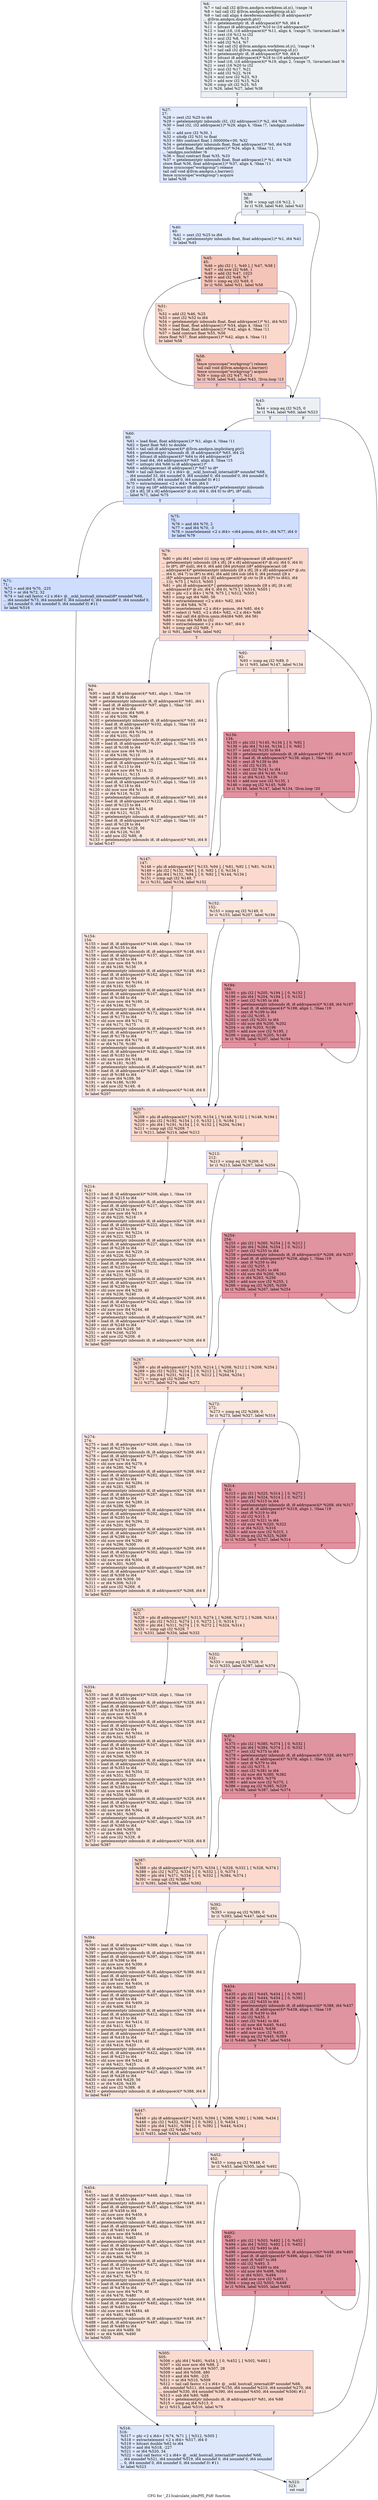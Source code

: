 digraph "CFG for '_Z13calculate_idmPfS_Piifi' function" {
	label="CFG for '_Z13calculate_idmPfS_Piifi' function";

	Node0x5866280 [shape=record,color="#3d50c3ff", style=filled, fillcolor="#d6dce470",label="{%6:\l  %7 = tail call i32 @llvm.amdgcn.workitem.id.x(), !range !4\l  %8 = tail call i32 @llvm.amdgcn.workgroup.id.x()\l  %9 = tail call align 4 dereferenceable(64) i8 addrspace(4)*\l... @llvm.amdgcn.dispatch.ptr()\l  %10 = getelementptr i8, i8 addrspace(4)* %9, i64 4\l  %11 = bitcast i8 addrspace(4)* %10 to i16 addrspace(4)*\l  %12 = load i16, i16 addrspace(4)* %11, align 4, !range !5, !invariant.load !6\l  %13 = zext i16 %12 to i32\l  %14 = mul i32 %8, %13\l  %15 = add i32 %14, %7\l  %16 = tail call i32 @llvm.amdgcn.workitem.id.y(), !range !4\l  %17 = tail call i32 @llvm.amdgcn.workgroup.id.y()\l  %18 = getelementptr i8, i8 addrspace(4)* %9, i64 6\l  %19 = bitcast i8 addrspace(4)* %18 to i16 addrspace(4)*\l  %20 = load i16, i16 addrspace(4)* %19, align 2, !range !5, !invariant.load !6\l  %21 = zext i16 %20 to i32\l  %22 = mul i32 %17, %21\l  %23 = add i32 %22, %16\l  %24 = mul nsw i32 %23, %3\l  %25 = add nsw i32 %15, %24\l  %26 = icmp ult i32 %25, %5\l  br i1 %26, label %27, label %38\l|{<s0>T|<s1>F}}"];
	Node0x5866280:s0 -> Node0x5869cb0;
	Node0x5866280:s1 -> Node0x5869d40;
	Node0x5869cb0 [shape=record,color="#3d50c3ff", style=filled, fillcolor="#bbd1f870",label="{%27:\l27:                                               \l  %28 = zext i32 %25 to i64\l  %29 = getelementptr inbounds i32, i32 addrspace(1)* %2, i64 %28\l  %30 = load i32, i32 addrspace(1)* %29, align 4, !tbaa !7, !amdgpu.noclobber\l... !6\l  %31 = add nsw i32 %30, 1\l  %32 = sitofp i32 %31 to float\l  %33 = fdiv contract float 1.000000e+00, %32\l  %34 = getelementptr inbounds float, float addrspace(1)* %0, i64 %28\l  %35 = load float, float addrspace(1)* %34, align 4, !tbaa !11,\l... !amdgpu.noclobber !6\l  %36 = fmul contract float %35, %33\l  %37 = getelementptr inbounds float, float addrspace(1)* %1, i64 %28\l  store float %36, float addrspace(1)* %37, align 4, !tbaa !11\l  fence syncscope(\"workgroup\") release\l  tail call void @llvm.amdgcn.s.barrier()\l  fence syncscope(\"workgroup\") acquire\l  br label %38\l}"];
	Node0x5869cb0 -> Node0x5869d40;
	Node0x5869d40 [shape=record,color="#3d50c3ff", style=filled, fillcolor="#d6dce470",label="{%38:\l38:                                               \l  %39 = icmp ugt i16 %12, 1\l  br i1 %39, label %40, label %43\l|{<s0>T|<s1>F}}"];
	Node0x5869d40:s0 -> Node0x586bcc0;
	Node0x5869d40:s1 -> Node0x586bd10;
	Node0x586bcc0 [shape=record,color="#3d50c3ff", style=filled, fillcolor="#bbd1f870",label="{%40:\l40:                                               \l  %41 = zext i32 %25 to i64\l  %42 = getelementptr inbounds float, float addrspace(1)* %1, i64 %41\l  br label %45\l}"];
	Node0x586bcc0 -> Node0x586bf60;
	Node0x586bd10 [shape=record,color="#3d50c3ff", style=filled, fillcolor="#d6dce470",label="{%43:\l43:                                               \l  %44 = icmp eq i32 %25, 0\l  br i1 %44, label %60, label %523\l|{<s0>T|<s1>F}}"];
	Node0x586bd10:s0 -> Node0x586c0e0;
	Node0x586bd10:s1 -> Node0x586c130;
	Node0x586bf60 [shape=record,color="#3d50c3ff", style=filled, fillcolor="#e97a5f70",label="{%45:\l45:                                               \l  %46 = phi i32 [ 1, %40 ], [ %47, %58 ]\l  %47 = shl nsw i32 %46, 1\l  %48 = add i32 %47, 1023\l  %49 = and i32 %48, %7\l  %50 = icmp eq i32 %49, 0\l  br i1 %50, label %51, label %58\l|{<s0>T|<s1>F}}"];
	Node0x586bf60:s0 -> Node0x586c620;
	Node0x586bf60:s1 -> Node0x586c2a0;
	Node0x586c620 [shape=record,color="#3d50c3ff", style=filled, fillcolor="#f7ac8e70",label="{%51:\l51:                                               \l  %52 = add i32 %46, %25\l  %53 = zext i32 %52 to i64\l  %54 = getelementptr inbounds float, float addrspace(1)* %1, i64 %53\l  %55 = load float, float addrspace(1)* %54, align 4, !tbaa !11\l  %56 = load float, float addrspace(1)* %42, align 4, !tbaa !11\l  %57 = fadd contract float %55, %56\l  store float %57, float addrspace(1)* %42, align 4, !tbaa !11\l  br label %58\l}"];
	Node0x586c620 -> Node0x586c2a0;
	Node0x586c2a0 [shape=record,color="#3d50c3ff", style=filled, fillcolor="#e97a5f70",label="{%58:\l58:                                               \l  fence syncscope(\"workgroup\") release\l  tail call void @llvm.amdgcn.s.barrier()\l  fence syncscope(\"workgroup\") acquire\l  %59 = icmp ult i32 %47, %13\l  br i1 %59, label %45, label %43, !llvm.loop !13\l|{<s0>T|<s1>F}}"];
	Node0x586c2a0:s0 -> Node0x586bf60;
	Node0x586c2a0:s1 -> Node0x586bd10;
	Node0x586c0e0 [shape=record,color="#3d50c3ff", style=filled, fillcolor="#b2ccfb70",label="{%60:\l60:                                               \l  %61 = load float, float addrspace(1)* %1, align 4, !tbaa !11\l  %62 = fpext float %61 to double\l  %63 = tail call i8 addrspace(4)* @llvm.amdgcn.implicitarg.ptr()\l  %64 = getelementptr inbounds i8, i8 addrspace(4)* %63, i64 24\l  %65 = bitcast i8 addrspace(4)* %64 to i64 addrspace(4)*\l  %66 = load i64, i64 addrspace(4)* %65, align 8, !tbaa !15\l  %67 = inttoptr i64 %66 to i8 addrspace(1)*\l  %68 = addrspacecast i8 addrspace(1)* %67 to i8*\l  %69 = tail call fastcc \<2 x i64\> @__ockl_hostcall_internal(i8* noundef %68,\l... i64 noundef 33, i64 noundef 0, i64 noundef 0, i64 noundef 0, i64 noundef 0,\l... i64 noundef 0, i64 noundef 0, i64 noundef 0) #11\l  %70 = extractelement \<2 x i64\> %69, i64 0\l  br i1 icmp eq (i8* addrspacecast (i8 addrspace(4)* getelementptr inbounds\l... ([8 x i8], [8 x i8] addrspace(4)* @.str, i64 0, i64 0) to i8*), i8* null),\l... label %71, label %75\l|{<s0>T|<s1>F}}"];
	Node0x586c0e0:s0 -> Node0x586dfc0;
	Node0x586c0e0:s1 -> Node0x586e9b0;
	Node0x586dfc0 [shape=record,color="#3d50c3ff", style=filled, fillcolor="#93b5fe70",label="{%71:\l71:                                               \l  %72 = and i64 %70, -225\l  %73 = or i64 %72, 32\l  %74 = tail call fastcc \<2 x i64\> @__ockl_hostcall_internal(i8* noundef %68,\l... i64 noundef %73, i64 noundef 0, i64 noundef 0, i64 noundef 0, i64 noundef 0,\l... i64 noundef 0, i64 noundef 0, i64 noundef 0) #11\l  br label %516\l}"];
	Node0x586dfc0 -> Node0x586ec90;
	Node0x586e9b0 [shape=record,color="#3d50c3ff", style=filled, fillcolor="#93b5fe70",label="{%75:\l75:                                               \l  %76 = and i64 %70, 2\l  %77 = and i64 %70, -3\l  %78 = insertelement \<2 x i64\> \<i64 poison, i64 0\>, i64 %77, i64 0\l  br label %79\l}"];
	Node0x586e9b0 -> Node0x586f830;
	Node0x586f830 [shape=record,color="#3d50c3ff", style=filled, fillcolor="#f7ac8e70",label="{%79:\l79:                                               \l  %80 = phi i64 [ select (i1 icmp eq (i8* addrspacecast (i8 addrspace(4)*\l... getelementptr inbounds ([8 x i8], [8 x i8] addrspace(4)* @.str, i64 0, i64 0)\l... to i8*), i8* null), i64 0, i64 add (i64 ptrtoint (i8* addrspacecast (i8\l... addrspace(4)* getelementptr inbounds ([8 x i8], [8 x i8] addrspace(4)* @.str,\l... i64 0, i64 7) to i8*) to i64), i64 add (i64 sub (i64 0, i64 ptrtoint ([8 x\l... i8]* addrspacecast ([8 x i8] addrspace(4)* @.str to [8 x i8]*) to i64)), i64\l... 1))), %75 ], [ %513, %505 ]\l  %81 = phi i8 addrspace(4)* [ getelementptr inbounds ([8 x i8], [8 x i8]\l... addrspace(4)* @.str, i64 0, i64 0), %75 ], [ %514, %505 ]\l  %82 = phi \<2 x i64\> [ %78, %75 ], [ %512, %505 ]\l  %83 = icmp ugt i64 %80, 56\l  %84 = extractelement \<2 x i64\> %82, i64 0\l  %85 = or i64 %84, %76\l  %86 = insertelement \<2 x i64\> poison, i64 %85, i64 0\l  %87 = select i1 %83, \<2 x i64\> %82, \<2 x i64\> %86\l  %88 = tail call i64 @llvm.umin.i64(i64 %80, i64 56)\l  %89 = trunc i64 %88 to i32\l  %90 = extractelement \<2 x i64\> %87, i64 0\l  %91 = icmp ugt i32 %89, 7\l  br i1 %91, label %94, label %92\l|{<s0>T|<s1>F}}"];
	Node0x586f830:s0 -> Node0x58707a0;
	Node0x586f830:s1 -> Node0x5870830;
	Node0x5870830 [shape=record,color="#3d50c3ff", style=filled, fillcolor="#f3c7b170",label="{%92:\l92:                                               \l  %93 = icmp eq i32 %89, 0\l  br i1 %93, label %147, label %134\l|{<s0>T|<s1>F}}"];
	Node0x5870830:s0 -> Node0x5870a00;
	Node0x5870830:s1 -> Node0x5870a50;
	Node0x58707a0 [shape=record,color="#3d50c3ff", style=filled, fillcolor="#f3c7b170",label="{%94:\l94:                                               \l  %95 = load i8, i8 addrspace(4)* %81, align 1, !tbaa !19\l  %96 = zext i8 %95 to i64\l  %97 = getelementptr inbounds i8, i8 addrspace(4)* %81, i64 1\l  %98 = load i8, i8 addrspace(4)* %97, align 1, !tbaa !19\l  %99 = zext i8 %98 to i64\l  %100 = shl nuw nsw i64 %99, 8\l  %101 = or i64 %100, %96\l  %102 = getelementptr inbounds i8, i8 addrspace(4)* %81, i64 2\l  %103 = load i8, i8 addrspace(4)* %102, align 1, !tbaa !19\l  %104 = zext i8 %103 to i64\l  %105 = shl nuw nsw i64 %104, 16\l  %106 = or i64 %101, %105\l  %107 = getelementptr inbounds i8, i8 addrspace(4)* %81, i64 3\l  %108 = load i8, i8 addrspace(4)* %107, align 1, !tbaa !19\l  %109 = zext i8 %108 to i64\l  %110 = shl nuw nsw i64 %109, 24\l  %111 = or i64 %106, %110\l  %112 = getelementptr inbounds i8, i8 addrspace(4)* %81, i64 4\l  %113 = load i8, i8 addrspace(4)* %112, align 1, !tbaa !19\l  %114 = zext i8 %113 to i64\l  %115 = shl nuw nsw i64 %114, 32\l  %116 = or i64 %111, %115\l  %117 = getelementptr inbounds i8, i8 addrspace(4)* %81, i64 5\l  %118 = load i8, i8 addrspace(4)* %117, align 1, !tbaa !19\l  %119 = zext i8 %118 to i64\l  %120 = shl nuw nsw i64 %119, 40\l  %121 = or i64 %116, %120\l  %122 = getelementptr inbounds i8, i8 addrspace(4)* %81, i64 6\l  %123 = load i8, i8 addrspace(4)* %122, align 1, !tbaa !19\l  %124 = zext i8 %123 to i64\l  %125 = shl nuw nsw i64 %124, 48\l  %126 = or i64 %121, %125\l  %127 = getelementptr inbounds i8, i8 addrspace(4)* %81, i64 7\l  %128 = load i8, i8 addrspace(4)* %127, align 1, !tbaa !19\l  %129 = zext i8 %128 to i64\l  %130 = shl nuw i64 %129, 56\l  %131 = or i64 %126, %130\l  %132 = add nsw i32 %89, -8\l  %133 = getelementptr inbounds i8, i8 addrspace(4)* %81, i64 8\l  br label %147\l}"];
	Node0x58707a0 -> Node0x5870a00;
	Node0x5870a50 [shape=record,color="#b70d28ff", style=filled, fillcolor="#b70d2870",label="{%134:\l134:                                              \l  %135 = phi i32 [ %145, %134 ], [ 0, %92 ]\l  %136 = phi i64 [ %144, %134 ], [ 0, %92 ]\l  %137 = zext i32 %135 to i64\l  %138 = getelementptr inbounds i8, i8 addrspace(4)* %81, i64 %137\l  %139 = load i8, i8 addrspace(4)* %138, align 1, !tbaa !19\l  %140 = zext i8 %139 to i64\l  %141 = shl i32 %135, 3\l  %142 = zext i32 %141 to i64\l  %143 = shl nuw i64 %140, %142\l  %144 = or i64 %143, %136\l  %145 = add nuw nsw i32 %135, 1\l  %146 = icmp eq i32 %145, %89\l  br i1 %146, label %147, label %134, !llvm.loop !20\l|{<s0>T|<s1>F}}"];
	Node0x5870a50:s0 -> Node0x5870a00;
	Node0x5870a50:s1 -> Node0x5870a50;
	Node0x5870a00 [shape=record,color="#3d50c3ff", style=filled, fillcolor="#f7ac8e70",label="{%147:\l147:                                              \l  %148 = phi i8 addrspace(4)* [ %133, %94 ], [ %81, %92 ], [ %81, %134 ]\l  %149 = phi i32 [ %132, %94 ], [ 0, %92 ], [ 0, %134 ]\l  %150 = phi i64 [ %131, %94 ], [ 0, %92 ], [ %144, %134 ]\l  %151 = icmp ugt i32 %149, 7\l  br i1 %151, label %154, label %152\l|{<s0>T|<s1>F}}"];
	Node0x5870a00:s0 -> Node0x5873890;
	Node0x5870a00:s1 -> Node0x58738e0;
	Node0x58738e0 [shape=record,color="#3d50c3ff", style=filled, fillcolor="#f3c7b170",label="{%152:\l152:                                              \l  %153 = icmp eq i32 %149, 0\l  br i1 %153, label %207, label %194\l|{<s0>T|<s1>F}}"];
	Node0x58738e0:s0 -> Node0x5873ab0;
	Node0x58738e0:s1 -> Node0x5873b00;
	Node0x5873890 [shape=record,color="#3d50c3ff", style=filled, fillcolor="#f3c7b170",label="{%154:\l154:                                              \l  %155 = load i8, i8 addrspace(4)* %148, align 1, !tbaa !19\l  %156 = zext i8 %155 to i64\l  %157 = getelementptr inbounds i8, i8 addrspace(4)* %148, i64 1\l  %158 = load i8, i8 addrspace(4)* %157, align 1, !tbaa !19\l  %159 = zext i8 %158 to i64\l  %160 = shl nuw nsw i64 %159, 8\l  %161 = or i64 %160, %156\l  %162 = getelementptr inbounds i8, i8 addrspace(4)* %148, i64 2\l  %163 = load i8, i8 addrspace(4)* %162, align 1, !tbaa !19\l  %164 = zext i8 %163 to i64\l  %165 = shl nuw nsw i64 %164, 16\l  %166 = or i64 %161, %165\l  %167 = getelementptr inbounds i8, i8 addrspace(4)* %148, i64 3\l  %168 = load i8, i8 addrspace(4)* %167, align 1, !tbaa !19\l  %169 = zext i8 %168 to i64\l  %170 = shl nuw nsw i64 %169, 24\l  %171 = or i64 %166, %170\l  %172 = getelementptr inbounds i8, i8 addrspace(4)* %148, i64 4\l  %173 = load i8, i8 addrspace(4)* %172, align 1, !tbaa !19\l  %174 = zext i8 %173 to i64\l  %175 = shl nuw nsw i64 %174, 32\l  %176 = or i64 %171, %175\l  %177 = getelementptr inbounds i8, i8 addrspace(4)* %148, i64 5\l  %178 = load i8, i8 addrspace(4)* %177, align 1, !tbaa !19\l  %179 = zext i8 %178 to i64\l  %180 = shl nuw nsw i64 %179, 40\l  %181 = or i64 %176, %180\l  %182 = getelementptr inbounds i8, i8 addrspace(4)* %148, i64 6\l  %183 = load i8, i8 addrspace(4)* %182, align 1, !tbaa !19\l  %184 = zext i8 %183 to i64\l  %185 = shl nuw nsw i64 %184, 48\l  %186 = or i64 %181, %185\l  %187 = getelementptr inbounds i8, i8 addrspace(4)* %148, i64 7\l  %188 = load i8, i8 addrspace(4)* %187, align 1, !tbaa !19\l  %189 = zext i8 %188 to i64\l  %190 = shl nuw i64 %189, 56\l  %191 = or i64 %186, %190\l  %192 = add nsw i32 %149, -8\l  %193 = getelementptr inbounds i8, i8 addrspace(4)* %148, i64 8\l  br label %207\l}"];
	Node0x5873890 -> Node0x5873ab0;
	Node0x5873b00 [shape=record,color="#b70d28ff", style=filled, fillcolor="#b70d2870",label="{%194:\l194:                                              \l  %195 = phi i32 [ %205, %194 ], [ 0, %152 ]\l  %196 = phi i64 [ %204, %194 ], [ 0, %152 ]\l  %197 = zext i32 %195 to i64\l  %198 = getelementptr inbounds i8, i8 addrspace(4)* %148, i64 %197\l  %199 = load i8, i8 addrspace(4)* %198, align 1, !tbaa !19\l  %200 = zext i8 %199 to i64\l  %201 = shl i32 %195, 3\l  %202 = zext i32 %201 to i64\l  %203 = shl nuw i64 %200, %202\l  %204 = or i64 %203, %196\l  %205 = add nuw nsw i32 %195, 1\l  %206 = icmp eq i32 %205, %149\l  br i1 %206, label %207, label %194\l|{<s0>T|<s1>F}}"];
	Node0x5873b00:s0 -> Node0x5873ab0;
	Node0x5873b00:s1 -> Node0x5873b00;
	Node0x5873ab0 [shape=record,color="#3d50c3ff", style=filled, fillcolor="#f7ac8e70",label="{%207:\l207:                                              \l  %208 = phi i8 addrspace(4)* [ %193, %154 ], [ %148, %152 ], [ %148, %194 ]\l  %209 = phi i32 [ %192, %154 ], [ 0, %152 ], [ 0, %194 ]\l  %210 = phi i64 [ %191, %154 ], [ 0, %152 ], [ %204, %194 ]\l  %211 = icmp ugt i32 %209, 7\l  br i1 %211, label %214, label %212\l|{<s0>T|<s1>F}}"];
	Node0x5873ab0:s0 -> Node0x5875b90;
	Node0x5873ab0:s1 -> Node0x5875be0;
	Node0x5875be0 [shape=record,color="#3d50c3ff", style=filled, fillcolor="#f3c7b170",label="{%212:\l212:                                              \l  %213 = icmp eq i32 %209, 0\l  br i1 %213, label %267, label %254\l|{<s0>T|<s1>F}}"];
	Node0x5875be0:s0 -> Node0x5875d70;
	Node0x5875be0:s1 -> Node0x5875dc0;
	Node0x5875b90 [shape=record,color="#3d50c3ff", style=filled, fillcolor="#f3c7b170",label="{%214:\l214:                                              \l  %215 = load i8, i8 addrspace(4)* %208, align 1, !tbaa !19\l  %216 = zext i8 %215 to i64\l  %217 = getelementptr inbounds i8, i8 addrspace(4)* %208, i64 1\l  %218 = load i8, i8 addrspace(4)* %217, align 1, !tbaa !19\l  %219 = zext i8 %218 to i64\l  %220 = shl nuw nsw i64 %219, 8\l  %221 = or i64 %220, %216\l  %222 = getelementptr inbounds i8, i8 addrspace(4)* %208, i64 2\l  %223 = load i8, i8 addrspace(4)* %222, align 1, !tbaa !19\l  %224 = zext i8 %223 to i64\l  %225 = shl nuw nsw i64 %224, 16\l  %226 = or i64 %221, %225\l  %227 = getelementptr inbounds i8, i8 addrspace(4)* %208, i64 3\l  %228 = load i8, i8 addrspace(4)* %227, align 1, !tbaa !19\l  %229 = zext i8 %228 to i64\l  %230 = shl nuw nsw i64 %229, 24\l  %231 = or i64 %226, %230\l  %232 = getelementptr inbounds i8, i8 addrspace(4)* %208, i64 4\l  %233 = load i8, i8 addrspace(4)* %232, align 1, !tbaa !19\l  %234 = zext i8 %233 to i64\l  %235 = shl nuw nsw i64 %234, 32\l  %236 = or i64 %231, %235\l  %237 = getelementptr inbounds i8, i8 addrspace(4)* %208, i64 5\l  %238 = load i8, i8 addrspace(4)* %237, align 1, !tbaa !19\l  %239 = zext i8 %238 to i64\l  %240 = shl nuw nsw i64 %239, 40\l  %241 = or i64 %236, %240\l  %242 = getelementptr inbounds i8, i8 addrspace(4)* %208, i64 6\l  %243 = load i8, i8 addrspace(4)* %242, align 1, !tbaa !19\l  %244 = zext i8 %243 to i64\l  %245 = shl nuw nsw i64 %244, 48\l  %246 = or i64 %241, %245\l  %247 = getelementptr inbounds i8, i8 addrspace(4)* %208, i64 7\l  %248 = load i8, i8 addrspace(4)* %247, align 1, !tbaa !19\l  %249 = zext i8 %248 to i64\l  %250 = shl nuw i64 %249, 56\l  %251 = or i64 %246, %250\l  %252 = add nsw i32 %209, -8\l  %253 = getelementptr inbounds i8, i8 addrspace(4)* %208, i64 8\l  br label %267\l}"];
	Node0x5875b90 -> Node0x5875d70;
	Node0x5875dc0 [shape=record,color="#b70d28ff", style=filled, fillcolor="#b70d2870",label="{%254:\l254:                                              \l  %255 = phi i32 [ %265, %254 ], [ 0, %212 ]\l  %256 = phi i64 [ %264, %254 ], [ 0, %212 ]\l  %257 = zext i32 %255 to i64\l  %258 = getelementptr inbounds i8, i8 addrspace(4)* %208, i64 %257\l  %259 = load i8, i8 addrspace(4)* %258, align 1, !tbaa !19\l  %260 = zext i8 %259 to i64\l  %261 = shl i32 %255, 3\l  %262 = zext i32 %261 to i64\l  %263 = shl nuw i64 %260, %262\l  %264 = or i64 %263, %256\l  %265 = add nuw nsw i32 %255, 1\l  %266 = icmp eq i32 %265, %209\l  br i1 %266, label %267, label %254\l|{<s0>T|<s1>F}}"];
	Node0x5875dc0:s0 -> Node0x5875d70;
	Node0x5875dc0:s1 -> Node0x5875dc0;
	Node0x5875d70 [shape=record,color="#3d50c3ff", style=filled, fillcolor="#f7ac8e70",label="{%267:\l267:                                              \l  %268 = phi i8 addrspace(4)* [ %253, %214 ], [ %208, %212 ], [ %208, %254 ]\l  %269 = phi i32 [ %252, %214 ], [ 0, %212 ], [ 0, %254 ]\l  %270 = phi i64 [ %251, %214 ], [ 0, %212 ], [ %264, %254 ]\l  %271 = icmp ugt i32 %269, 7\l  br i1 %271, label %274, label %272\l|{<s0>T|<s1>F}}"];
	Node0x5875d70:s0 -> Node0x5878620;
	Node0x5875d70:s1 -> Node0x5878670;
	Node0x5878670 [shape=record,color="#3d50c3ff", style=filled, fillcolor="#f3c7b170",label="{%272:\l272:                                              \l  %273 = icmp eq i32 %269, 0\l  br i1 %273, label %327, label %314\l|{<s0>T|<s1>F}}"];
	Node0x5878670:s0 -> Node0x5878800;
	Node0x5878670:s1 -> Node0x5878850;
	Node0x5878620 [shape=record,color="#3d50c3ff", style=filled, fillcolor="#f3c7b170",label="{%274:\l274:                                              \l  %275 = load i8, i8 addrspace(4)* %268, align 1, !tbaa !19\l  %276 = zext i8 %275 to i64\l  %277 = getelementptr inbounds i8, i8 addrspace(4)* %268, i64 1\l  %278 = load i8, i8 addrspace(4)* %277, align 1, !tbaa !19\l  %279 = zext i8 %278 to i64\l  %280 = shl nuw nsw i64 %279, 8\l  %281 = or i64 %280, %276\l  %282 = getelementptr inbounds i8, i8 addrspace(4)* %268, i64 2\l  %283 = load i8, i8 addrspace(4)* %282, align 1, !tbaa !19\l  %284 = zext i8 %283 to i64\l  %285 = shl nuw nsw i64 %284, 16\l  %286 = or i64 %281, %285\l  %287 = getelementptr inbounds i8, i8 addrspace(4)* %268, i64 3\l  %288 = load i8, i8 addrspace(4)* %287, align 1, !tbaa !19\l  %289 = zext i8 %288 to i64\l  %290 = shl nuw nsw i64 %289, 24\l  %291 = or i64 %286, %290\l  %292 = getelementptr inbounds i8, i8 addrspace(4)* %268, i64 4\l  %293 = load i8, i8 addrspace(4)* %292, align 1, !tbaa !19\l  %294 = zext i8 %293 to i64\l  %295 = shl nuw nsw i64 %294, 32\l  %296 = or i64 %291, %295\l  %297 = getelementptr inbounds i8, i8 addrspace(4)* %268, i64 5\l  %298 = load i8, i8 addrspace(4)* %297, align 1, !tbaa !19\l  %299 = zext i8 %298 to i64\l  %300 = shl nuw nsw i64 %299, 40\l  %301 = or i64 %296, %300\l  %302 = getelementptr inbounds i8, i8 addrspace(4)* %268, i64 6\l  %303 = load i8, i8 addrspace(4)* %302, align 1, !tbaa !19\l  %304 = zext i8 %303 to i64\l  %305 = shl nuw nsw i64 %304, 48\l  %306 = or i64 %301, %305\l  %307 = getelementptr inbounds i8, i8 addrspace(4)* %268, i64 7\l  %308 = load i8, i8 addrspace(4)* %307, align 1, !tbaa !19\l  %309 = zext i8 %308 to i64\l  %310 = shl nuw i64 %309, 56\l  %311 = or i64 %306, %310\l  %312 = add nsw i32 %269, -8\l  %313 = getelementptr inbounds i8, i8 addrspace(4)* %268, i64 8\l  br label %327\l}"];
	Node0x5878620 -> Node0x5878800;
	Node0x5878850 [shape=record,color="#b70d28ff", style=filled, fillcolor="#b70d2870",label="{%314:\l314:                                              \l  %315 = phi i32 [ %325, %314 ], [ 0, %272 ]\l  %316 = phi i64 [ %324, %314 ], [ 0, %272 ]\l  %317 = zext i32 %315 to i64\l  %318 = getelementptr inbounds i8, i8 addrspace(4)* %268, i64 %317\l  %319 = load i8, i8 addrspace(4)* %318, align 1, !tbaa !19\l  %320 = zext i8 %319 to i64\l  %321 = shl i32 %315, 3\l  %322 = zext i32 %321 to i64\l  %323 = shl nuw i64 %320, %322\l  %324 = or i64 %323, %316\l  %325 = add nuw nsw i32 %315, 1\l  %326 = icmp eq i32 %325, %269\l  br i1 %326, label %327, label %314\l|{<s0>T|<s1>F}}"];
	Node0x5878850:s0 -> Node0x5878800;
	Node0x5878850:s1 -> Node0x5878850;
	Node0x5878800 [shape=record,color="#3d50c3ff", style=filled, fillcolor="#f7ac8e70",label="{%327:\l327:                                              \l  %328 = phi i8 addrspace(4)* [ %313, %274 ], [ %268, %272 ], [ %268, %314 ]\l  %329 = phi i32 [ %312, %274 ], [ 0, %272 ], [ 0, %314 ]\l  %330 = phi i64 [ %311, %274 ], [ 0, %272 ], [ %324, %314 ]\l  %331 = icmp ugt i32 %329, 7\l  br i1 %331, label %334, label %332\l|{<s0>T|<s1>F}}"];
	Node0x5878800:s0 -> Node0x587b280;
	Node0x5878800:s1 -> Node0x587b2d0;
	Node0x587b2d0 [shape=record,color="#3d50c3ff", style=filled, fillcolor="#f3c7b170",label="{%332:\l332:                                              \l  %333 = icmp eq i32 %329, 0\l  br i1 %333, label %387, label %374\l|{<s0>T|<s1>F}}"];
	Node0x587b2d0:s0 -> Node0x587b460;
	Node0x587b2d0:s1 -> Node0x587b4b0;
	Node0x587b280 [shape=record,color="#3d50c3ff", style=filled, fillcolor="#f3c7b170",label="{%334:\l334:                                              \l  %335 = load i8, i8 addrspace(4)* %328, align 1, !tbaa !19\l  %336 = zext i8 %335 to i64\l  %337 = getelementptr inbounds i8, i8 addrspace(4)* %328, i64 1\l  %338 = load i8, i8 addrspace(4)* %337, align 1, !tbaa !19\l  %339 = zext i8 %338 to i64\l  %340 = shl nuw nsw i64 %339, 8\l  %341 = or i64 %340, %336\l  %342 = getelementptr inbounds i8, i8 addrspace(4)* %328, i64 2\l  %343 = load i8, i8 addrspace(4)* %342, align 1, !tbaa !19\l  %344 = zext i8 %343 to i64\l  %345 = shl nuw nsw i64 %344, 16\l  %346 = or i64 %341, %345\l  %347 = getelementptr inbounds i8, i8 addrspace(4)* %328, i64 3\l  %348 = load i8, i8 addrspace(4)* %347, align 1, !tbaa !19\l  %349 = zext i8 %348 to i64\l  %350 = shl nuw nsw i64 %349, 24\l  %351 = or i64 %346, %350\l  %352 = getelementptr inbounds i8, i8 addrspace(4)* %328, i64 4\l  %353 = load i8, i8 addrspace(4)* %352, align 1, !tbaa !19\l  %354 = zext i8 %353 to i64\l  %355 = shl nuw nsw i64 %354, 32\l  %356 = or i64 %351, %355\l  %357 = getelementptr inbounds i8, i8 addrspace(4)* %328, i64 5\l  %358 = load i8, i8 addrspace(4)* %357, align 1, !tbaa !19\l  %359 = zext i8 %358 to i64\l  %360 = shl nuw nsw i64 %359, 40\l  %361 = or i64 %356, %360\l  %362 = getelementptr inbounds i8, i8 addrspace(4)* %328, i64 6\l  %363 = load i8, i8 addrspace(4)* %362, align 1, !tbaa !19\l  %364 = zext i8 %363 to i64\l  %365 = shl nuw nsw i64 %364, 48\l  %366 = or i64 %361, %365\l  %367 = getelementptr inbounds i8, i8 addrspace(4)* %328, i64 7\l  %368 = load i8, i8 addrspace(4)* %367, align 1, !tbaa !19\l  %369 = zext i8 %368 to i64\l  %370 = shl nuw i64 %369, 56\l  %371 = or i64 %366, %370\l  %372 = add nsw i32 %329, -8\l  %373 = getelementptr inbounds i8, i8 addrspace(4)* %328, i64 8\l  br label %387\l}"];
	Node0x587b280 -> Node0x587b460;
	Node0x587b4b0 [shape=record,color="#b70d28ff", style=filled, fillcolor="#b70d2870",label="{%374:\l374:                                              \l  %375 = phi i32 [ %385, %374 ], [ 0, %332 ]\l  %376 = phi i64 [ %384, %374 ], [ 0, %332 ]\l  %377 = zext i32 %375 to i64\l  %378 = getelementptr inbounds i8, i8 addrspace(4)* %328, i64 %377\l  %379 = load i8, i8 addrspace(4)* %378, align 1, !tbaa !19\l  %380 = zext i8 %379 to i64\l  %381 = shl i32 %375, 3\l  %382 = zext i32 %381 to i64\l  %383 = shl nuw i64 %380, %382\l  %384 = or i64 %383, %376\l  %385 = add nuw nsw i32 %375, 1\l  %386 = icmp eq i32 %385, %329\l  br i1 %386, label %387, label %374\l|{<s0>T|<s1>F}}"];
	Node0x587b4b0:s0 -> Node0x587b460;
	Node0x587b4b0:s1 -> Node0x587b4b0;
	Node0x587b460 [shape=record,color="#3d50c3ff", style=filled, fillcolor="#f7ac8e70",label="{%387:\l387:                                              \l  %388 = phi i8 addrspace(4)* [ %373, %334 ], [ %328, %332 ], [ %328, %374 ]\l  %389 = phi i32 [ %372, %334 ], [ 0, %332 ], [ 0, %374 ]\l  %390 = phi i64 [ %371, %334 ], [ 0, %332 ], [ %384, %374 ]\l  %391 = icmp ugt i32 %389, 7\l  br i1 %391, label %394, label %392\l|{<s0>T|<s1>F}}"];
	Node0x587b460:s0 -> Node0x587d4d0;
	Node0x587b460:s1 -> Node0x587d520;
	Node0x587d520 [shape=record,color="#3d50c3ff", style=filled, fillcolor="#f3c7b170",label="{%392:\l392:                                              \l  %393 = icmp eq i32 %389, 0\l  br i1 %393, label %447, label %434\l|{<s0>T|<s1>F}}"];
	Node0x587d520:s0 -> Node0x587d6b0;
	Node0x587d520:s1 -> Node0x587d700;
	Node0x587d4d0 [shape=record,color="#3d50c3ff", style=filled, fillcolor="#f3c7b170",label="{%394:\l394:                                              \l  %395 = load i8, i8 addrspace(4)* %388, align 1, !tbaa !19\l  %396 = zext i8 %395 to i64\l  %397 = getelementptr inbounds i8, i8 addrspace(4)* %388, i64 1\l  %398 = load i8, i8 addrspace(4)* %397, align 1, !tbaa !19\l  %399 = zext i8 %398 to i64\l  %400 = shl nuw nsw i64 %399, 8\l  %401 = or i64 %400, %396\l  %402 = getelementptr inbounds i8, i8 addrspace(4)* %388, i64 2\l  %403 = load i8, i8 addrspace(4)* %402, align 1, !tbaa !19\l  %404 = zext i8 %403 to i64\l  %405 = shl nuw nsw i64 %404, 16\l  %406 = or i64 %401, %405\l  %407 = getelementptr inbounds i8, i8 addrspace(4)* %388, i64 3\l  %408 = load i8, i8 addrspace(4)* %407, align 1, !tbaa !19\l  %409 = zext i8 %408 to i64\l  %410 = shl nuw nsw i64 %409, 24\l  %411 = or i64 %406, %410\l  %412 = getelementptr inbounds i8, i8 addrspace(4)* %388, i64 4\l  %413 = load i8, i8 addrspace(4)* %412, align 1, !tbaa !19\l  %414 = zext i8 %413 to i64\l  %415 = shl nuw nsw i64 %414, 32\l  %416 = or i64 %411, %415\l  %417 = getelementptr inbounds i8, i8 addrspace(4)* %388, i64 5\l  %418 = load i8, i8 addrspace(4)* %417, align 1, !tbaa !19\l  %419 = zext i8 %418 to i64\l  %420 = shl nuw nsw i64 %419, 40\l  %421 = or i64 %416, %420\l  %422 = getelementptr inbounds i8, i8 addrspace(4)* %388, i64 6\l  %423 = load i8, i8 addrspace(4)* %422, align 1, !tbaa !19\l  %424 = zext i8 %423 to i64\l  %425 = shl nuw nsw i64 %424, 48\l  %426 = or i64 %421, %425\l  %427 = getelementptr inbounds i8, i8 addrspace(4)* %388, i64 7\l  %428 = load i8, i8 addrspace(4)* %427, align 1, !tbaa !19\l  %429 = zext i8 %428 to i64\l  %430 = shl nuw i64 %429, 56\l  %431 = or i64 %426, %430\l  %432 = add nsw i32 %389, -8\l  %433 = getelementptr inbounds i8, i8 addrspace(4)* %388, i64 8\l  br label %447\l}"];
	Node0x587d4d0 -> Node0x587d6b0;
	Node0x587d700 [shape=record,color="#b70d28ff", style=filled, fillcolor="#b70d2870",label="{%434:\l434:                                              \l  %435 = phi i32 [ %445, %434 ], [ 0, %392 ]\l  %436 = phi i64 [ %444, %434 ], [ 0, %392 ]\l  %437 = zext i32 %435 to i64\l  %438 = getelementptr inbounds i8, i8 addrspace(4)* %388, i64 %437\l  %439 = load i8, i8 addrspace(4)* %438, align 1, !tbaa !19\l  %440 = zext i8 %439 to i64\l  %441 = shl i32 %435, 3\l  %442 = zext i32 %441 to i64\l  %443 = shl nuw i64 %440, %442\l  %444 = or i64 %443, %436\l  %445 = add nuw nsw i32 %435, 1\l  %446 = icmp eq i32 %445, %389\l  br i1 %446, label %447, label %434\l|{<s0>T|<s1>F}}"];
	Node0x587d700:s0 -> Node0x587d6b0;
	Node0x587d700:s1 -> Node0x587d700;
	Node0x587d6b0 [shape=record,color="#3d50c3ff", style=filled, fillcolor="#f7ac8e70",label="{%447:\l447:                                              \l  %448 = phi i8 addrspace(4)* [ %433, %394 ], [ %388, %392 ], [ %388, %434 ]\l  %449 = phi i32 [ %432, %394 ], [ 0, %392 ], [ 0, %434 ]\l  %450 = phi i64 [ %431, %394 ], [ 0, %392 ], [ %444, %434 ]\l  %451 = icmp ugt i32 %449, 7\l  br i1 %451, label %454, label %452\l|{<s0>T|<s1>F}}"];
	Node0x587d6b0:s0 -> Node0x587fd30;
	Node0x587d6b0:s1 -> Node0x587fd80;
	Node0x587fd80 [shape=record,color="#3d50c3ff", style=filled, fillcolor="#f3c7b170",label="{%452:\l452:                                              \l  %453 = icmp eq i32 %449, 0\l  br i1 %453, label %505, label %492\l|{<s0>T|<s1>F}}"];
	Node0x587fd80:s0 -> Node0x586fcd0;
	Node0x587fd80:s1 -> Node0x587ff10;
	Node0x587fd30 [shape=record,color="#3d50c3ff", style=filled, fillcolor="#f3c7b170",label="{%454:\l454:                                              \l  %455 = load i8, i8 addrspace(4)* %448, align 1, !tbaa !19\l  %456 = zext i8 %455 to i64\l  %457 = getelementptr inbounds i8, i8 addrspace(4)* %448, i64 1\l  %458 = load i8, i8 addrspace(4)* %457, align 1, !tbaa !19\l  %459 = zext i8 %458 to i64\l  %460 = shl nuw nsw i64 %459, 8\l  %461 = or i64 %460, %456\l  %462 = getelementptr inbounds i8, i8 addrspace(4)* %448, i64 2\l  %463 = load i8, i8 addrspace(4)* %462, align 1, !tbaa !19\l  %464 = zext i8 %463 to i64\l  %465 = shl nuw nsw i64 %464, 16\l  %466 = or i64 %461, %465\l  %467 = getelementptr inbounds i8, i8 addrspace(4)* %448, i64 3\l  %468 = load i8, i8 addrspace(4)* %467, align 1, !tbaa !19\l  %469 = zext i8 %468 to i64\l  %470 = shl nuw nsw i64 %469, 24\l  %471 = or i64 %466, %470\l  %472 = getelementptr inbounds i8, i8 addrspace(4)* %448, i64 4\l  %473 = load i8, i8 addrspace(4)* %472, align 1, !tbaa !19\l  %474 = zext i8 %473 to i64\l  %475 = shl nuw nsw i64 %474, 32\l  %476 = or i64 %471, %475\l  %477 = getelementptr inbounds i8, i8 addrspace(4)* %448, i64 5\l  %478 = load i8, i8 addrspace(4)* %477, align 1, !tbaa !19\l  %479 = zext i8 %478 to i64\l  %480 = shl nuw nsw i64 %479, 40\l  %481 = or i64 %476, %480\l  %482 = getelementptr inbounds i8, i8 addrspace(4)* %448, i64 6\l  %483 = load i8, i8 addrspace(4)* %482, align 1, !tbaa !19\l  %484 = zext i8 %483 to i64\l  %485 = shl nuw nsw i64 %484, 48\l  %486 = or i64 %481, %485\l  %487 = getelementptr inbounds i8, i8 addrspace(4)* %448, i64 7\l  %488 = load i8, i8 addrspace(4)* %487, align 1, !tbaa !19\l  %489 = zext i8 %488 to i64\l  %490 = shl nuw i64 %489, 56\l  %491 = or i64 %486, %490\l  br label %505\l}"];
	Node0x587fd30 -> Node0x586fcd0;
	Node0x587ff10 [shape=record,color="#b70d28ff", style=filled, fillcolor="#b70d2870",label="{%492:\l492:                                              \l  %493 = phi i32 [ %503, %492 ], [ 0, %452 ]\l  %494 = phi i64 [ %502, %492 ], [ 0, %452 ]\l  %495 = zext i32 %493 to i64\l  %496 = getelementptr inbounds i8, i8 addrspace(4)* %448, i64 %495\l  %497 = load i8, i8 addrspace(4)* %496, align 1, !tbaa !19\l  %498 = zext i8 %497 to i64\l  %499 = shl i32 %493, 3\l  %500 = zext i32 %499 to i64\l  %501 = shl nuw i64 %498, %500\l  %502 = or i64 %501, %494\l  %503 = add nuw nsw i32 %493, 1\l  %504 = icmp eq i32 %503, %449\l  br i1 %504, label %505, label %492\l|{<s0>T|<s1>F}}"];
	Node0x587ff10:s0 -> Node0x586fcd0;
	Node0x587ff10:s1 -> Node0x587ff10;
	Node0x586fcd0 [shape=record,color="#3d50c3ff", style=filled, fillcolor="#f7ac8e70",label="{%505:\l505:                                              \l  %506 = phi i64 [ %491, %454 ], [ 0, %452 ], [ %502, %492 ]\l  %507 = shl nuw nsw i64 %88, 2\l  %508 = add nuw nsw i64 %507, 28\l  %509 = and i64 %508, 480\l  %510 = and i64 %90, -225\l  %511 = or i64 %510, %509\l  %512 = tail call fastcc \<2 x i64\> @__ockl_hostcall_internal(i8* noundef %68,\l... i64 noundef %511, i64 noundef %150, i64 noundef %210, i64 noundef %270, i64\l... noundef %330, i64 noundef %390, i64 noundef %450, i64 noundef %506) #11\l  %513 = sub i64 %80, %88\l  %514 = getelementptr inbounds i8, i8 addrspace(4)* %81, i64 %88\l  %515 = icmp eq i64 %513, 0\l  br i1 %515, label %516, label %79\l|{<s0>T|<s1>F}}"];
	Node0x586fcd0:s0 -> Node0x586ec90;
	Node0x586fcd0:s1 -> Node0x586f830;
	Node0x586ec90 [shape=record,color="#3d50c3ff", style=filled, fillcolor="#b2ccfb70",label="{%516:\l516:                                              \l  %517 = phi \<2 x i64\> [ %74, %71 ], [ %512, %505 ]\l  %518 = extractelement \<2 x i64\> %517, i64 0\l  %519 = bitcast double %62 to i64\l  %520 = and i64 %518, -227\l  %521 = or i64 %520, 34\l  %522 = tail call fastcc \<2 x i64\> @__ockl_hostcall_internal(i8* noundef %68,\l... i64 noundef %521, i64 noundef %519, i64 noundef 0, i64 noundef 0, i64 noundef\l... 0, i64 noundef 0, i64 noundef 0, i64 noundef 0) #11\l  br label %523\l}"];
	Node0x586ec90 -> Node0x586c130;
	Node0x586c130 [shape=record,color="#3d50c3ff", style=filled, fillcolor="#d6dce470",label="{%523:\l523:                                              \l  ret void\l}"];
}
